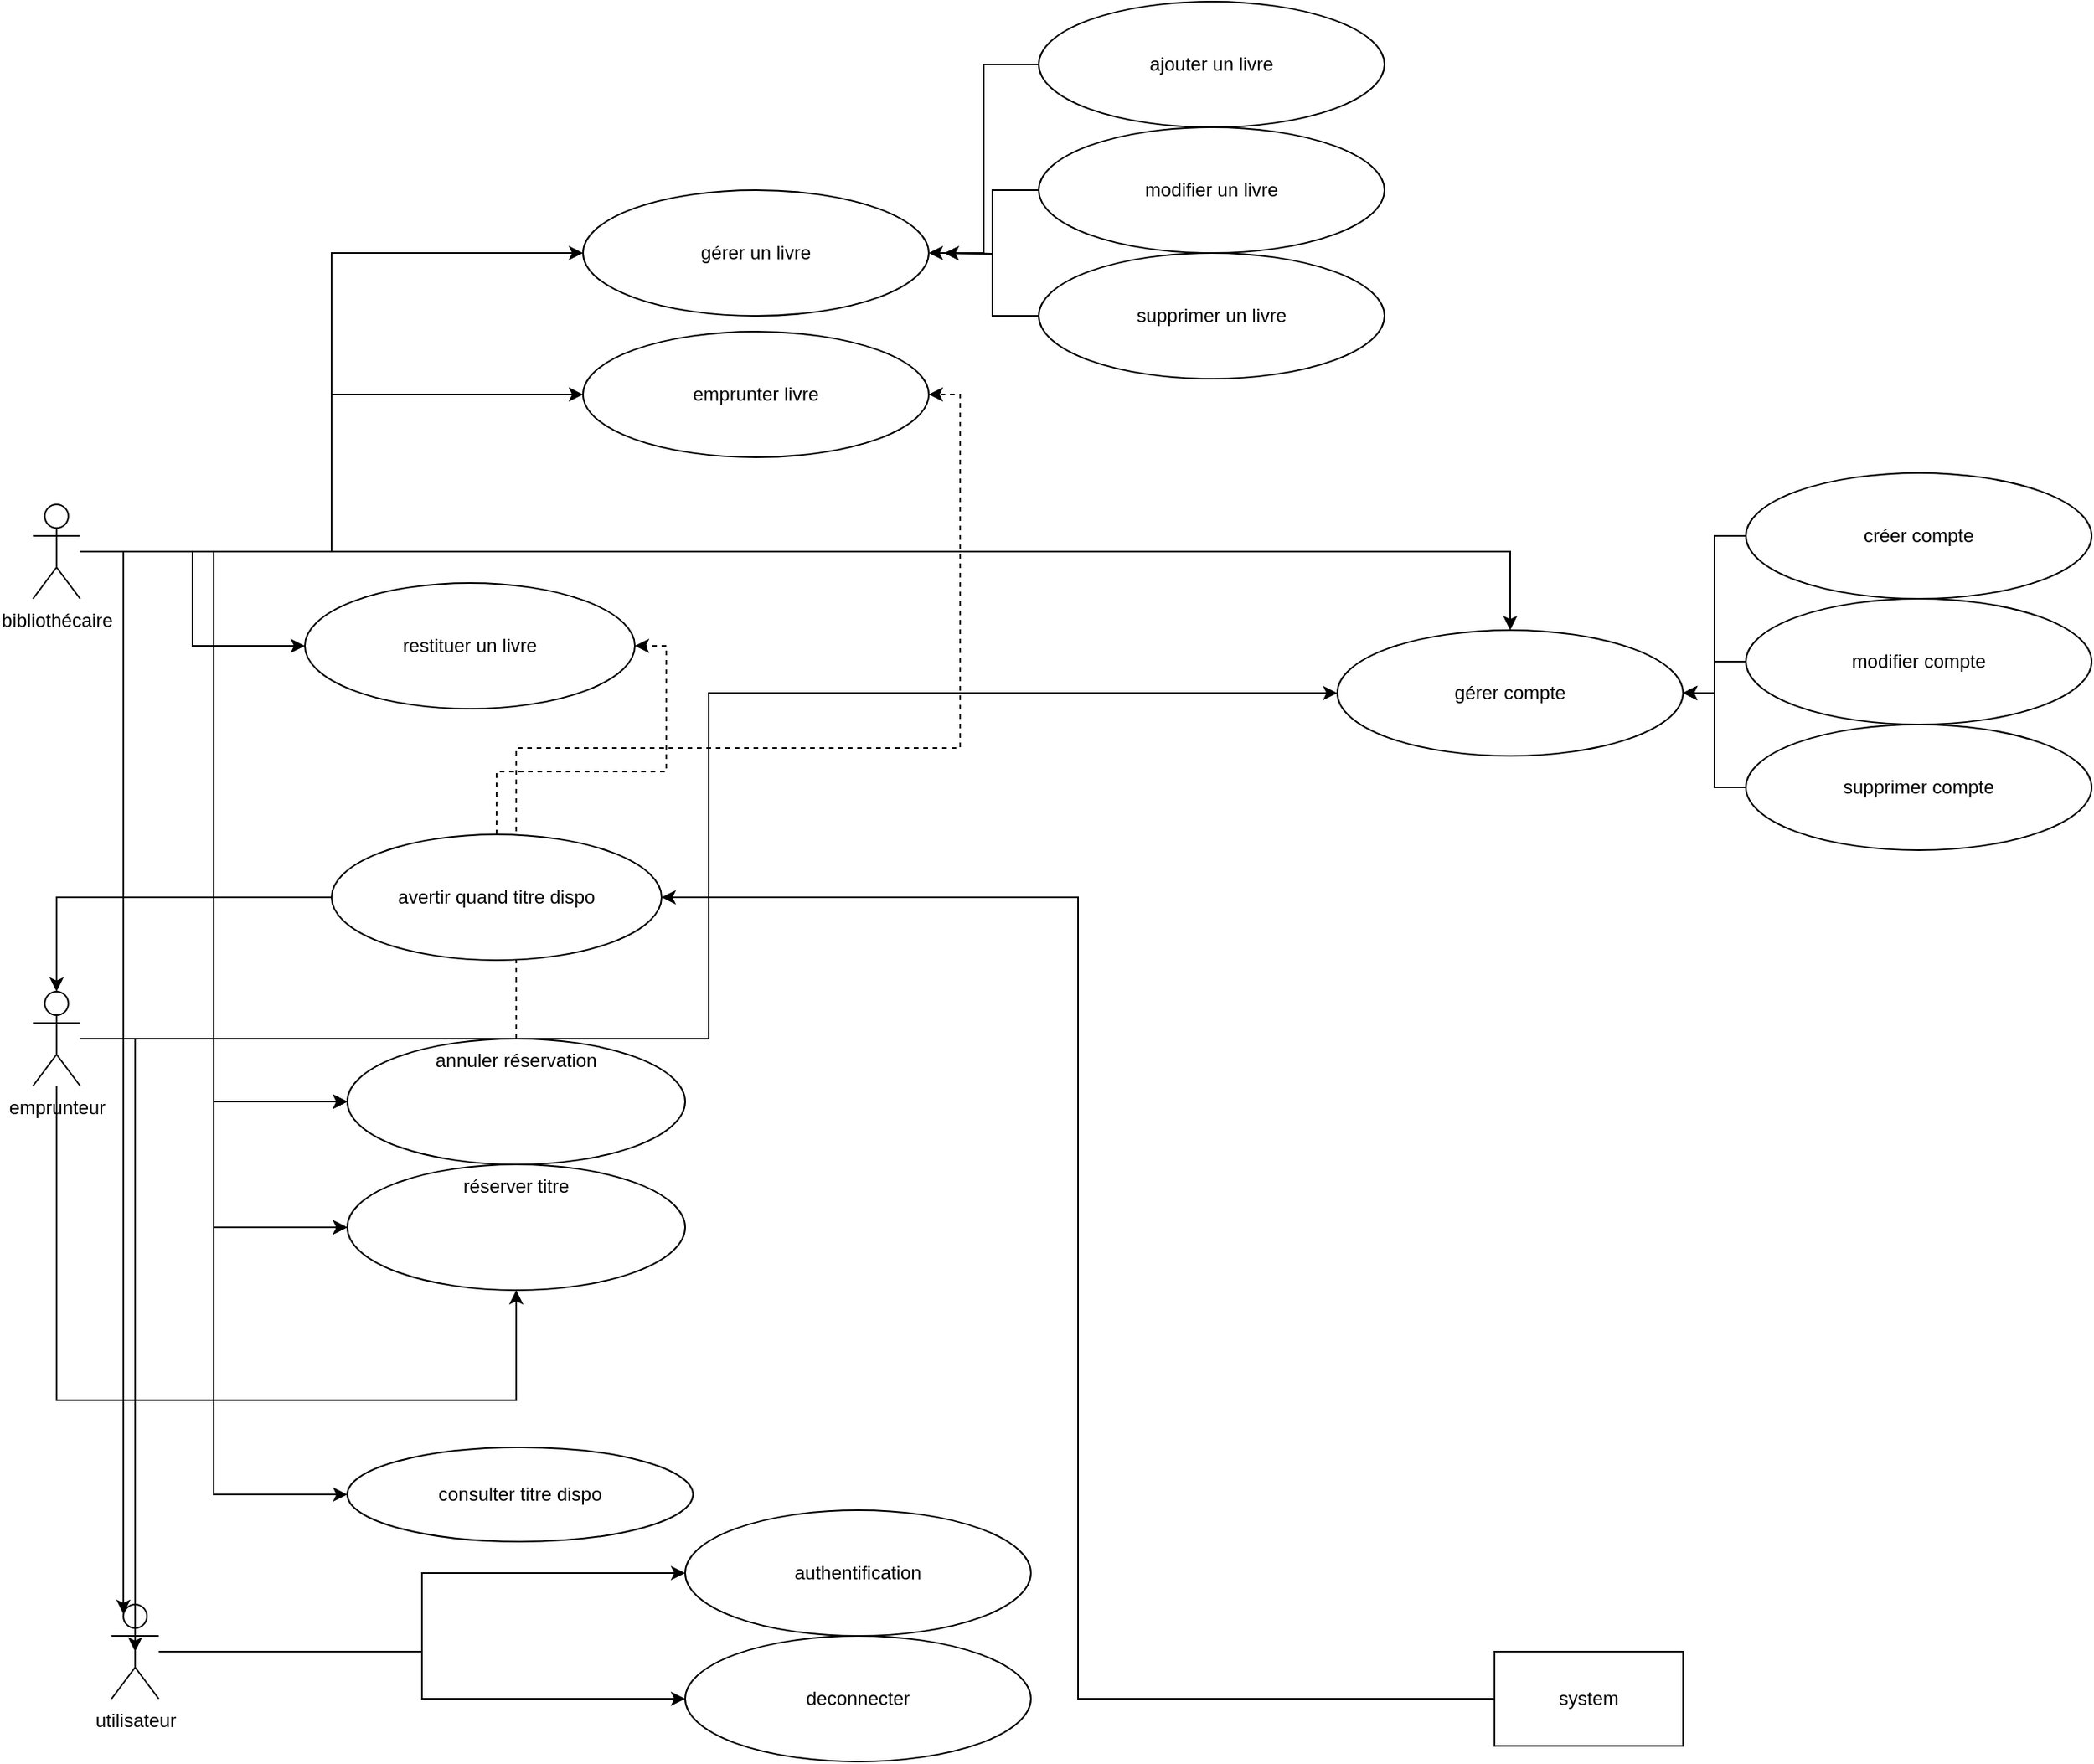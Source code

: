 <mxfile version="28.2.7">
  <diagram name="Page-1" id="mC4VjlT9IrqrExHmMhiY">
    <mxGraphModel dx="2196" dy="2418" grid="1" gridSize="10" guides="1" tooltips="1" connect="1" arrows="1" fold="1" page="1" pageScale="1" pageWidth="827" pageHeight="1169" math="0" shadow="0">
      <root>
        <mxCell id="0" />
        <mxCell id="1" parent="0" />
        <mxCell id="QlQwFSaHxF--XzRwp5Nj-21" style="edgeStyle=orthogonalEdgeStyle;rounded=0;orthogonalLoop=1;jettySize=auto;html=1;entryX=0;entryY=0.5;entryDx=0;entryDy=0;" edge="1" parent="1" source="QlQwFSaHxF--XzRwp5Nj-1" target="QlQwFSaHxF--XzRwp5Nj-20">
          <mxGeometry relative="1" as="geometry" />
        </mxCell>
        <mxCell id="QlQwFSaHxF--XzRwp5Nj-26" style="edgeStyle=orthogonalEdgeStyle;rounded=0;orthogonalLoop=1;jettySize=auto;html=1;entryX=0;entryY=0.5;entryDx=0;entryDy=0;" edge="1" parent="1" source="QlQwFSaHxF--XzRwp5Nj-1" target="QlQwFSaHxF--XzRwp5Nj-12">
          <mxGeometry relative="1" as="geometry" />
        </mxCell>
        <mxCell id="QlQwFSaHxF--XzRwp5Nj-27" style="edgeStyle=orthogonalEdgeStyle;rounded=0;orthogonalLoop=1;jettySize=auto;html=1;entryX=0;entryY=0.5;entryDx=0;entryDy=0;" edge="1" parent="1" source="QlQwFSaHxF--XzRwp5Nj-1" target="QlQwFSaHxF--XzRwp5Nj-14">
          <mxGeometry relative="1" as="geometry" />
        </mxCell>
        <mxCell id="QlQwFSaHxF--XzRwp5Nj-37" style="edgeStyle=orthogonalEdgeStyle;rounded=0;orthogonalLoop=1;jettySize=auto;html=1;entryX=0.5;entryY=0;entryDx=0;entryDy=0;" edge="1" parent="1" source="QlQwFSaHxF--XzRwp5Nj-1" target="QlQwFSaHxF--XzRwp5Nj-35">
          <mxGeometry relative="1" as="geometry" />
        </mxCell>
        <mxCell id="QlQwFSaHxF--XzRwp5Nj-43" style="edgeStyle=orthogonalEdgeStyle;rounded=0;orthogonalLoop=1;jettySize=auto;html=1;entryX=0;entryY=0.5;entryDx=0;entryDy=0;" edge="1" parent="1" source="QlQwFSaHxF--XzRwp5Nj-1" target="QlQwFSaHxF--XzRwp5Nj-38">
          <mxGeometry relative="1" as="geometry" />
        </mxCell>
        <mxCell id="QlQwFSaHxF--XzRwp5Nj-44" style="edgeStyle=orthogonalEdgeStyle;rounded=0;orthogonalLoop=1;jettySize=auto;html=1;entryX=0;entryY=0.5;entryDx=0;entryDy=0;" edge="1" parent="1" source="QlQwFSaHxF--XzRwp5Nj-1" target="QlQwFSaHxF--XzRwp5Nj-42">
          <mxGeometry relative="1" as="geometry" />
        </mxCell>
        <mxCell id="QlQwFSaHxF--XzRwp5Nj-1" value="bibliothécaire" style="shape=umlActor;verticalLabelPosition=bottom;verticalAlign=top;html=1;outlineConnect=0;" vertex="1" parent="1">
          <mxGeometry x="30" y="100" width="30" height="60" as="geometry" />
        </mxCell>
        <mxCell id="QlQwFSaHxF--XzRwp5Nj-13" value="" style="edgeStyle=orthogonalEdgeStyle;rounded=0;orthogonalLoop=1;jettySize=auto;html=1;" edge="1" parent="1" source="QlQwFSaHxF--XzRwp5Nj-2" target="QlQwFSaHxF--XzRwp5Nj-12">
          <mxGeometry relative="1" as="geometry">
            <Array as="points">
              <mxPoint x="45" y="670" />
            </Array>
          </mxGeometry>
        </mxCell>
        <mxCell id="QlQwFSaHxF--XzRwp5Nj-15" style="edgeStyle=orthogonalEdgeStyle;rounded=0;orthogonalLoop=1;jettySize=auto;html=1;entryX=0;entryY=0.5;entryDx=0;entryDy=0;" edge="1" parent="1" source="QlQwFSaHxF--XzRwp5Nj-2" target="QlQwFSaHxF--XzRwp5Nj-14">
          <mxGeometry relative="1" as="geometry" />
        </mxCell>
        <mxCell id="QlQwFSaHxF--XzRwp5Nj-36" style="edgeStyle=orthogonalEdgeStyle;rounded=0;orthogonalLoop=1;jettySize=auto;html=1;entryX=0;entryY=0.5;entryDx=0;entryDy=0;" edge="1" parent="1" source="QlQwFSaHxF--XzRwp5Nj-2" target="QlQwFSaHxF--XzRwp5Nj-35">
          <mxGeometry relative="1" as="geometry" />
        </mxCell>
        <mxCell id="QlQwFSaHxF--XzRwp5Nj-49" style="edgeStyle=orthogonalEdgeStyle;rounded=0;orthogonalLoop=1;jettySize=auto;html=1;entryX=0;entryY=0.5;entryDx=0;entryDy=0;" edge="1" parent="1" source="QlQwFSaHxF--XzRwp5Nj-2" target="QlQwFSaHxF--XzRwp5Nj-48">
          <mxGeometry relative="1" as="geometry" />
        </mxCell>
        <mxCell id="QlQwFSaHxF--XzRwp5Nj-50" style="edgeStyle=orthogonalEdgeStyle;rounded=0;orthogonalLoop=1;jettySize=auto;html=1;entryX=0;entryY=0.5;entryDx=0;entryDy=0;" edge="1" parent="1" source="QlQwFSaHxF--XzRwp5Nj-2" target="QlQwFSaHxF--XzRwp5Nj-14">
          <mxGeometry relative="1" as="geometry" />
        </mxCell>
        <mxCell id="QlQwFSaHxF--XzRwp5Nj-51" style="edgeStyle=orthogonalEdgeStyle;rounded=0;orthogonalLoop=1;jettySize=auto;html=1;entryX=0;entryY=0.5;entryDx=0;entryDy=0;" edge="1" parent="1" source="QlQwFSaHxF--XzRwp5Nj-2" target="QlQwFSaHxF--XzRwp5Nj-12">
          <mxGeometry relative="1" as="geometry" />
        </mxCell>
        <mxCell id="QlQwFSaHxF--XzRwp5Nj-2" value="emprunteur" style="shape=umlActor;verticalLabelPosition=bottom;verticalAlign=top;html=1;outlineConnect=0;" vertex="1" parent="1">
          <mxGeometry x="30" y="410" width="30" height="60" as="geometry" />
        </mxCell>
        <mxCell id="QlQwFSaHxF--XzRwp5Nj-12" value="réserver titre" style="ellipse;whiteSpace=wrap;html=1;verticalAlign=top;" vertex="1" parent="1">
          <mxGeometry x="230" y="520" width="215" height="80" as="geometry" />
        </mxCell>
        <mxCell id="QlQwFSaHxF--XzRwp5Nj-52" style="rounded=0;orthogonalLoop=1;jettySize=auto;html=1;entryX=1;entryY=0.5;entryDx=0;entryDy=0;dashed=1;edgeStyle=orthogonalEdgeStyle;" edge="1" parent="1" source="QlQwFSaHxF--XzRwp5Nj-14" target="QlQwFSaHxF--XzRwp5Nj-42">
          <mxGeometry relative="1" as="geometry">
            <mxPoint x="640" y="40" as="targetPoint" />
          </mxGeometry>
        </mxCell>
        <mxCell id="QlQwFSaHxF--XzRwp5Nj-14" value="annuler réservation" style="ellipse;whiteSpace=wrap;html=1;verticalAlign=top;" vertex="1" parent="1">
          <mxGeometry x="230" y="440" width="215" height="80" as="geometry" />
        </mxCell>
        <mxCell id="QlQwFSaHxF--XzRwp5Nj-19" style="edgeStyle=orthogonalEdgeStyle;rounded=0;orthogonalLoop=1;jettySize=auto;html=1;" edge="1" parent="1" source="QlQwFSaHxF--XzRwp5Nj-18" target="QlQwFSaHxF--XzRwp5Nj-2">
          <mxGeometry relative="1" as="geometry" />
        </mxCell>
        <mxCell id="QlQwFSaHxF--XzRwp5Nj-23" style="edgeStyle=orthogonalEdgeStyle;rounded=0;orthogonalLoop=1;jettySize=auto;html=1;entryX=1;entryY=0.5;entryDx=0;entryDy=0;dashed=1;" edge="1" parent="1" source="QlQwFSaHxF--XzRwp5Nj-18" target="QlQwFSaHxF--XzRwp5Nj-20">
          <mxGeometry relative="1" as="geometry" />
        </mxCell>
        <mxCell id="QlQwFSaHxF--XzRwp5Nj-18" value="avertir quand titre dispo" style="ellipse;whiteSpace=wrap;html=1;" vertex="1" parent="1">
          <mxGeometry x="220" y="310" width="210" height="80" as="geometry" />
        </mxCell>
        <mxCell id="QlQwFSaHxF--XzRwp5Nj-20" value="restituer un livre" style="ellipse;whiteSpace=wrap;html=1;" vertex="1" parent="1">
          <mxGeometry x="203" y="150" width="210" height="80" as="geometry" />
        </mxCell>
        <mxCell id="QlQwFSaHxF--XzRwp5Nj-25" style="edgeStyle=orthogonalEdgeStyle;rounded=0;orthogonalLoop=1;jettySize=auto;html=1;entryX=1;entryY=0.5;entryDx=0;entryDy=0;" edge="1" parent="1" source="QlQwFSaHxF--XzRwp5Nj-24" target="QlQwFSaHxF--XzRwp5Nj-18">
          <mxGeometry relative="1" as="geometry" />
        </mxCell>
        <mxCell id="QlQwFSaHxF--XzRwp5Nj-24" value="system" style="rounded=0;whiteSpace=wrap;html=1;" vertex="1" parent="1">
          <mxGeometry x="960" y="830" width="120" height="60" as="geometry" />
        </mxCell>
        <mxCell id="QlQwFSaHxF--XzRwp5Nj-31" style="edgeStyle=orthogonalEdgeStyle;rounded=0;orthogonalLoop=1;jettySize=auto;html=1;" edge="1" parent="1" source="QlQwFSaHxF--XzRwp5Nj-28" target="QlQwFSaHxF--XzRwp5Nj-29">
          <mxGeometry relative="1" as="geometry" />
        </mxCell>
        <mxCell id="QlQwFSaHxF--XzRwp5Nj-32" style="edgeStyle=orthogonalEdgeStyle;rounded=0;orthogonalLoop=1;jettySize=auto;html=1;entryX=0;entryY=0.5;entryDx=0;entryDy=0;" edge="1" parent="1" source="QlQwFSaHxF--XzRwp5Nj-28" target="QlQwFSaHxF--XzRwp5Nj-30">
          <mxGeometry relative="1" as="geometry" />
        </mxCell>
        <mxCell id="QlQwFSaHxF--XzRwp5Nj-28" value="utilisateur" style="shape=umlActor;verticalLabelPosition=bottom;verticalAlign=top;html=1;outlineConnect=0;" vertex="1" parent="1">
          <mxGeometry x="80" y="800" width="30" height="60" as="geometry" />
        </mxCell>
        <mxCell id="QlQwFSaHxF--XzRwp5Nj-29" value="authentification" style="ellipse;whiteSpace=wrap;html=1;" vertex="1" parent="1">
          <mxGeometry x="445" y="740" width="220" height="80" as="geometry" />
        </mxCell>
        <mxCell id="QlQwFSaHxF--XzRwp5Nj-30" value="deconnecter" style="ellipse;whiteSpace=wrap;html=1;" vertex="1" parent="1">
          <mxGeometry x="445" y="820" width="220" height="80" as="geometry" />
        </mxCell>
        <mxCell id="QlQwFSaHxF--XzRwp5Nj-33" style="edgeStyle=orthogonalEdgeStyle;rounded=0;orthogonalLoop=1;jettySize=auto;html=1;entryX=0.5;entryY=0.5;entryDx=0;entryDy=0;entryPerimeter=0;" edge="1" parent="1" source="QlQwFSaHxF--XzRwp5Nj-2" target="QlQwFSaHxF--XzRwp5Nj-28">
          <mxGeometry relative="1" as="geometry" />
        </mxCell>
        <mxCell id="QlQwFSaHxF--XzRwp5Nj-34" style="edgeStyle=orthogonalEdgeStyle;rounded=0;orthogonalLoop=1;jettySize=auto;html=1;entryX=0.25;entryY=0.1;entryDx=0;entryDy=0;entryPerimeter=0;" edge="1" parent="1" source="QlQwFSaHxF--XzRwp5Nj-1" target="QlQwFSaHxF--XzRwp5Nj-28">
          <mxGeometry relative="1" as="geometry" />
        </mxCell>
        <mxCell id="QlQwFSaHxF--XzRwp5Nj-35" value="gérer compte" style="ellipse;whiteSpace=wrap;html=1;" vertex="1" parent="1">
          <mxGeometry x="860" y="180" width="220" height="80" as="geometry" />
        </mxCell>
        <mxCell id="QlQwFSaHxF--XzRwp5Nj-38" value="gérer un livre" style="ellipse;whiteSpace=wrap;html=1;" vertex="1" parent="1">
          <mxGeometry x="380" y="-100" width="220" height="80" as="geometry" />
        </mxCell>
        <mxCell id="QlQwFSaHxF--XzRwp5Nj-45" style="edgeStyle=orthogonalEdgeStyle;rounded=0;orthogonalLoop=1;jettySize=auto;html=1;entryX=1;entryY=0.5;entryDx=0;entryDy=0;" edge="1" parent="1" source="QlQwFSaHxF--XzRwp5Nj-39" target="QlQwFSaHxF--XzRwp5Nj-38">
          <mxGeometry relative="1" as="geometry" />
        </mxCell>
        <mxCell id="QlQwFSaHxF--XzRwp5Nj-39" value="ajouter un livre" style="ellipse;whiteSpace=wrap;html=1;" vertex="1" parent="1">
          <mxGeometry x="670" y="-220" width="220" height="80" as="geometry" />
        </mxCell>
        <mxCell id="QlQwFSaHxF--XzRwp5Nj-46" style="edgeStyle=orthogonalEdgeStyle;rounded=0;orthogonalLoop=1;jettySize=auto;html=1;" edge="1" parent="1" source="QlQwFSaHxF--XzRwp5Nj-40">
          <mxGeometry relative="1" as="geometry">
            <mxPoint x="610" y="-60" as="targetPoint" />
          </mxGeometry>
        </mxCell>
        <mxCell id="QlQwFSaHxF--XzRwp5Nj-40" value="modifier un livre" style="ellipse;whiteSpace=wrap;html=1;" vertex="1" parent="1">
          <mxGeometry x="670" y="-140" width="220" height="80" as="geometry" />
        </mxCell>
        <mxCell id="QlQwFSaHxF--XzRwp5Nj-47" style="edgeStyle=orthogonalEdgeStyle;rounded=0;orthogonalLoop=1;jettySize=auto;html=1;" edge="1" parent="1" source="QlQwFSaHxF--XzRwp5Nj-41">
          <mxGeometry relative="1" as="geometry">
            <mxPoint x="610" y="-60" as="targetPoint" />
          </mxGeometry>
        </mxCell>
        <mxCell id="QlQwFSaHxF--XzRwp5Nj-41" value="supprimer un livre" style="ellipse;whiteSpace=wrap;html=1;" vertex="1" parent="1">
          <mxGeometry x="670" y="-60" width="220" height="80" as="geometry" />
        </mxCell>
        <mxCell id="QlQwFSaHxF--XzRwp5Nj-42" value="emprunter livre" style="ellipse;whiteSpace=wrap;html=1;" vertex="1" parent="1">
          <mxGeometry x="380" y="-10" width="220" height="80" as="geometry" />
        </mxCell>
        <mxCell id="QlQwFSaHxF--XzRwp5Nj-48" value="consulter titre dispo" style="ellipse;whiteSpace=wrap;html=1;" vertex="1" parent="1">
          <mxGeometry x="230" y="700" width="220" height="60" as="geometry" />
        </mxCell>
        <mxCell id="QlQwFSaHxF--XzRwp5Nj-58" style="edgeStyle=orthogonalEdgeStyle;rounded=0;orthogonalLoop=1;jettySize=auto;html=1;entryX=1;entryY=0.5;entryDx=0;entryDy=0;" edge="1" parent="1" source="QlQwFSaHxF--XzRwp5Nj-53" target="QlQwFSaHxF--XzRwp5Nj-35">
          <mxGeometry relative="1" as="geometry" />
        </mxCell>
        <mxCell id="QlQwFSaHxF--XzRwp5Nj-53" value="supprimer compte" style="ellipse;whiteSpace=wrap;html=1;" vertex="1" parent="1">
          <mxGeometry x="1120" y="240" width="220" height="80" as="geometry" />
        </mxCell>
        <mxCell id="QlQwFSaHxF--XzRwp5Nj-57" style="edgeStyle=orthogonalEdgeStyle;rounded=0;orthogonalLoop=1;jettySize=auto;html=1;entryX=1;entryY=0.5;entryDx=0;entryDy=0;" edge="1" parent="1" source="QlQwFSaHxF--XzRwp5Nj-54" target="QlQwFSaHxF--XzRwp5Nj-35">
          <mxGeometry relative="1" as="geometry">
            <mxPoint x="1080" y="210" as="targetPoint" />
          </mxGeometry>
        </mxCell>
        <mxCell id="QlQwFSaHxF--XzRwp5Nj-54" value="modifier compte" style="ellipse;whiteSpace=wrap;html=1;" vertex="1" parent="1">
          <mxGeometry x="1120" y="160" width="220" height="80" as="geometry" />
        </mxCell>
        <mxCell id="QlQwFSaHxF--XzRwp5Nj-56" style="edgeStyle=orthogonalEdgeStyle;rounded=0;orthogonalLoop=1;jettySize=auto;html=1;entryX=1;entryY=0.5;entryDx=0;entryDy=0;" edge="1" parent="1" source="QlQwFSaHxF--XzRwp5Nj-55" target="QlQwFSaHxF--XzRwp5Nj-35">
          <mxGeometry relative="1" as="geometry" />
        </mxCell>
        <mxCell id="QlQwFSaHxF--XzRwp5Nj-55" value="créer compte" style="ellipse;whiteSpace=wrap;html=1;" vertex="1" parent="1">
          <mxGeometry x="1120" y="80" width="220" height="80" as="geometry" />
        </mxCell>
      </root>
    </mxGraphModel>
  </diagram>
</mxfile>
